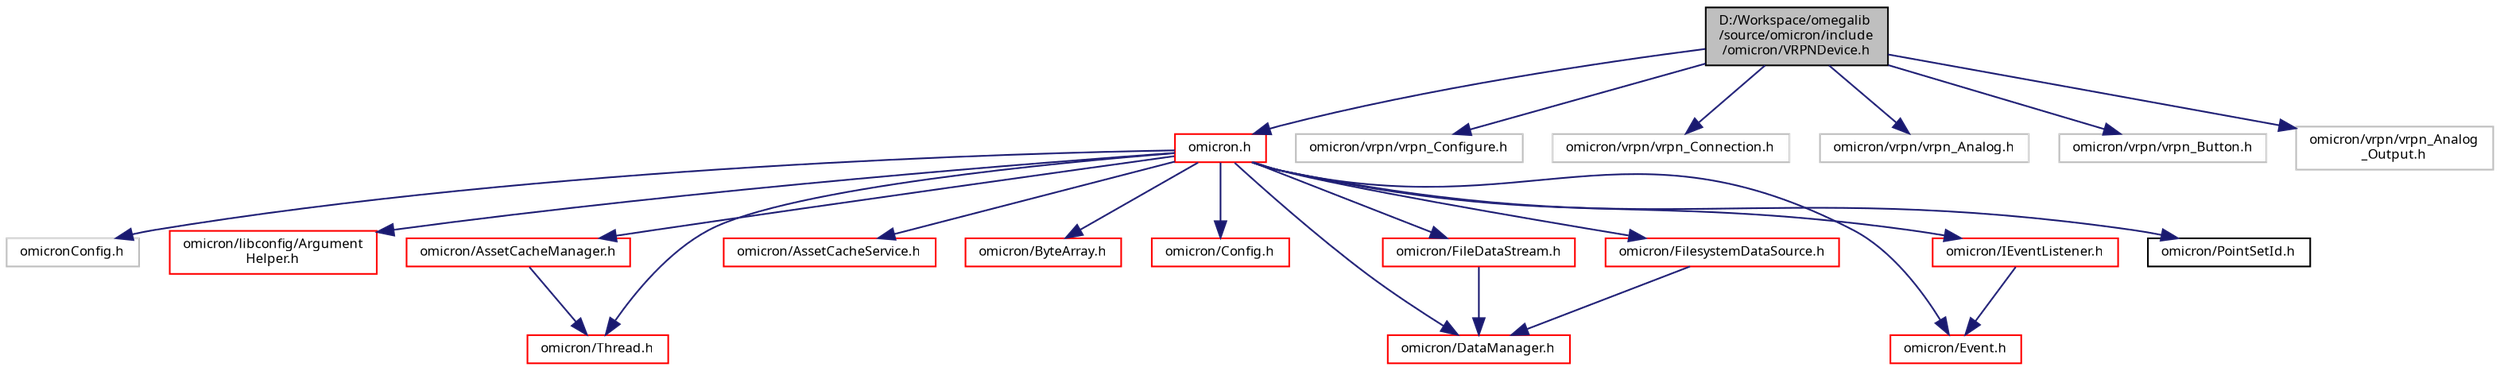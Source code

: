 digraph "D:/Workspace/omegalib/source/omicron/include/omicron/VRPNDevice.h"
{
  bgcolor="transparent";
  edge [fontname="FreeSans.ttf",fontsize="8",labelfontname="FreeSans.ttf",labelfontsize="8"];
  node [fontname="FreeSans.ttf",fontsize="8",shape=record];
  Node1 [label="D:/Workspace/omegalib\l/source/omicron/include\l/omicron/VRPNDevice.h",height=0.2,width=0.4,color="black", fillcolor="grey75", style="filled" fontcolor="black"];
  Node1 -> Node2 [color="midnightblue",fontsize="8",style="solid",fontname="FreeSans.ttf"];
  Node2 [label="omicron.h",height=0.2,width=0.4,color="red",URL="$omicron_8h.html"];
  Node2 -> Node3 [color="midnightblue",fontsize="8",style="solid",fontname="FreeSans.ttf"];
  Node3 [label="omicronConfig.h",height=0.2,width=0.4,color="grey75"];
  Node2 -> Node4 [color="midnightblue",fontsize="8",style="solid",fontname="FreeSans.ttf"];
  Node4 [label="omicron/libconfig/Argument\lHelper.h",height=0.2,width=0.4,color="red",URL="$_argument_helper_8h.html"];
  Node2 -> Node5 [color="midnightblue",fontsize="8",style="solid",fontname="FreeSans.ttf"];
  Node5 [label="omicron/AssetCacheManager.h",height=0.2,width=0.4,color="red",URL="$_asset_cache_manager_8h.html"];
  Node5 -> Node6 [color="midnightblue",fontsize="8",style="solid",fontname="FreeSans.ttf"];
  Node6 [label="omicron/Thread.h",height=0.2,width=0.4,color="red",URL="$_thread_8h.html"];
  Node2 -> Node7 [color="midnightblue",fontsize="8",style="solid",fontname="FreeSans.ttf"];
  Node7 [label="omicron/AssetCacheService.h",height=0.2,width=0.4,color="red",URL="$_asset_cache_service_8h.html"];
  Node2 -> Node8 [color="midnightblue",fontsize="8",style="solid",fontname="FreeSans.ttf"];
  Node8 [label="omicron/ByteArray.h",height=0.2,width=0.4,color="red",URL="$_byte_array_8h.html"];
  Node2 -> Node9 [color="midnightblue",fontsize="8",style="solid",fontname="FreeSans.ttf"];
  Node9 [label="omicron/Config.h",height=0.2,width=0.4,color="red",URL="$_config_8h.html"];
  Node2 -> Node10 [color="midnightblue",fontsize="8",style="solid",fontname="FreeSans.ttf"];
  Node10 [label="omicron/DataManager.h",height=0.2,width=0.4,color="red",URL="$_data_manager_8h.html"];
  Node2 -> Node11 [color="midnightblue",fontsize="8",style="solid",fontname="FreeSans.ttf"];
  Node11 [label="omicron/Event.h",height=0.2,width=0.4,color="red",URL="$_event_8h.html"];
  Node2 -> Node12 [color="midnightblue",fontsize="8",style="solid",fontname="FreeSans.ttf"];
  Node12 [label="omicron/FileDataStream.h",height=0.2,width=0.4,color="red",URL="$_file_data_stream_8h.html"];
  Node12 -> Node10 [color="midnightblue",fontsize="8",style="solid",fontname="FreeSans.ttf"];
  Node2 -> Node13 [color="midnightblue",fontsize="8",style="solid",fontname="FreeSans.ttf"];
  Node13 [label="omicron/FilesystemDataSource.h",height=0.2,width=0.4,color="red",URL="$_filesystem_data_source_8h.html"];
  Node13 -> Node10 [color="midnightblue",fontsize="8",style="solid",fontname="FreeSans.ttf"];
  Node2 -> Node14 [color="midnightblue",fontsize="8",style="solid",fontname="FreeSans.ttf"];
  Node14 [label="omicron/IEventListener.h",height=0.2,width=0.4,color="red",URL="$_i_event_listener_8h.html"];
  Node14 -> Node11 [color="midnightblue",fontsize="8",style="solid",fontname="FreeSans.ttf"];
  Node2 -> Node15 [color="midnightblue",fontsize="8",style="solid",fontname="FreeSans.ttf"];
  Node15 [label="omicron/PointSetId.h",height=0.2,width=0.4,color="black",URL="$_point_set_id_8h.html"];
  Node2 -> Node6 [color="midnightblue",fontsize="8",style="solid",fontname="FreeSans.ttf"];
  Node1 -> Node16 [color="midnightblue",fontsize="8",style="solid",fontname="FreeSans.ttf"];
  Node16 [label="omicron/vrpn/vrpn_Configure.h",height=0.2,width=0.4,color="grey75"];
  Node1 -> Node17 [color="midnightblue",fontsize="8",style="solid",fontname="FreeSans.ttf"];
  Node17 [label="omicron/vrpn/vrpn_Connection.h",height=0.2,width=0.4,color="grey75"];
  Node1 -> Node18 [color="midnightblue",fontsize="8",style="solid",fontname="FreeSans.ttf"];
  Node18 [label="omicron/vrpn/vrpn_Analog.h",height=0.2,width=0.4,color="grey75"];
  Node1 -> Node19 [color="midnightblue",fontsize="8",style="solid",fontname="FreeSans.ttf"];
  Node19 [label="omicron/vrpn/vrpn_Button.h",height=0.2,width=0.4,color="grey75"];
  Node1 -> Node20 [color="midnightblue",fontsize="8",style="solid",fontname="FreeSans.ttf"];
  Node20 [label="omicron/vrpn/vrpn_Analog\l_Output.h",height=0.2,width=0.4,color="grey75"];
}
